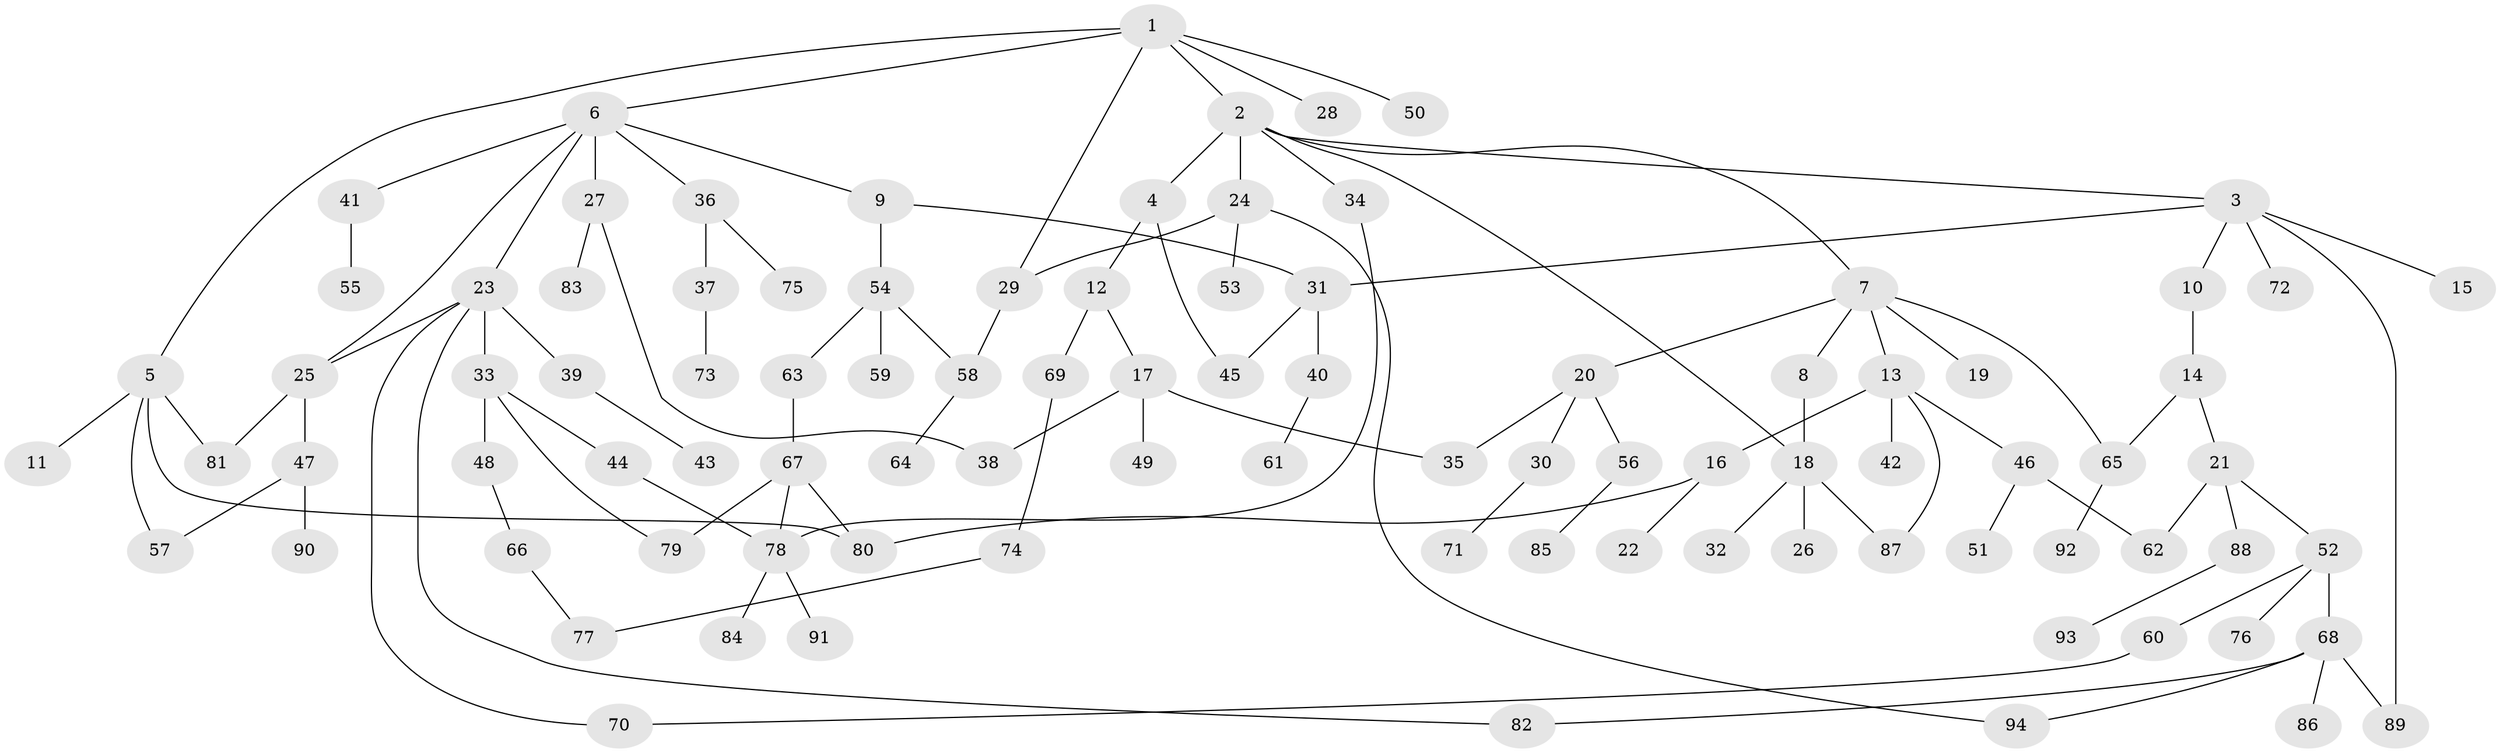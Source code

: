 // coarse degree distribution, {5: 0.06896551724137931, 7: 0.034482758620689655, 3: 0.1724137931034483, 4: 0.15517241379310345, 2: 0.3793103448275862, 1: 0.1724137931034483, 6: 0.017241379310344827}
// Generated by graph-tools (version 1.1) at 2025/48/03/04/25 22:48:58]
// undirected, 94 vertices, 116 edges
graph export_dot {
  node [color=gray90,style=filled];
  1;
  2;
  3;
  4;
  5;
  6;
  7;
  8;
  9;
  10;
  11;
  12;
  13;
  14;
  15;
  16;
  17;
  18;
  19;
  20;
  21;
  22;
  23;
  24;
  25;
  26;
  27;
  28;
  29;
  30;
  31;
  32;
  33;
  34;
  35;
  36;
  37;
  38;
  39;
  40;
  41;
  42;
  43;
  44;
  45;
  46;
  47;
  48;
  49;
  50;
  51;
  52;
  53;
  54;
  55;
  56;
  57;
  58;
  59;
  60;
  61;
  62;
  63;
  64;
  65;
  66;
  67;
  68;
  69;
  70;
  71;
  72;
  73;
  74;
  75;
  76;
  77;
  78;
  79;
  80;
  81;
  82;
  83;
  84;
  85;
  86;
  87;
  88;
  89;
  90;
  91;
  92;
  93;
  94;
  1 -- 2;
  1 -- 5;
  1 -- 6;
  1 -- 28;
  1 -- 50;
  1 -- 29;
  2 -- 3;
  2 -- 4;
  2 -- 7;
  2 -- 24;
  2 -- 34;
  2 -- 18;
  3 -- 10;
  3 -- 15;
  3 -- 31;
  3 -- 72;
  3 -- 89;
  4 -- 12;
  4 -- 45;
  5 -- 11;
  5 -- 80;
  5 -- 57;
  5 -- 81;
  6 -- 9;
  6 -- 23;
  6 -- 25;
  6 -- 27;
  6 -- 36;
  6 -- 41;
  7 -- 8;
  7 -- 13;
  7 -- 19;
  7 -- 20;
  7 -- 65;
  8 -- 18;
  9 -- 54;
  9 -- 31;
  10 -- 14;
  12 -- 17;
  12 -- 69;
  13 -- 16;
  13 -- 42;
  13 -- 46;
  13 -- 87;
  14 -- 21;
  14 -- 65;
  16 -- 22;
  16 -- 80;
  17 -- 38;
  17 -- 49;
  17 -- 35;
  18 -- 26;
  18 -- 32;
  18 -- 87;
  20 -- 30;
  20 -- 35;
  20 -- 56;
  21 -- 52;
  21 -- 62;
  21 -- 88;
  23 -- 33;
  23 -- 39;
  23 -- 82;
  23 -- 70;
  23 -- 25;
  24 -- 29;
  24 -- 53;
  24 -- 94;
  25 -- 47;
  25 -- 81;
  27 -- 83;
  27 -- 38;
  29 -- 58;
  30 -- 71;
  31 -- 40;
  31 -- 45;
  33 -- 44;
  33 -- 48;
  33 -- 79;
  34 -- 78;
  36 -- 37;
  36 -- 75;
  37 -- 73;
  39 -- 43;
  40 -- 61;
  41 -- 55;
  44 -- 78;
  46 -- 51;
  46 -- 62;
  47 -- 57;
  47 -- 90;
  48 -- 66;
  52 -- 60;
  52 -- 68;
  52 -- 76;
  54 -- 59;
  54 -- 63;
  54 -- 58;
  56 -- 85;
  58 -- 64;
  60 -- 70;
  63 -- 67;
  65 -- 92;
  66 -- 77;
  67 -- 79;
  67 -- 80;
  67 -- 78;
  68 -- 82;
  68 -- 86;
  68 -- 94;
  68 -- 89;
  69 -- 74;
  74 -- 77;
  78 -- 84;
  78 -- 91;
  88 -- 93;
}
